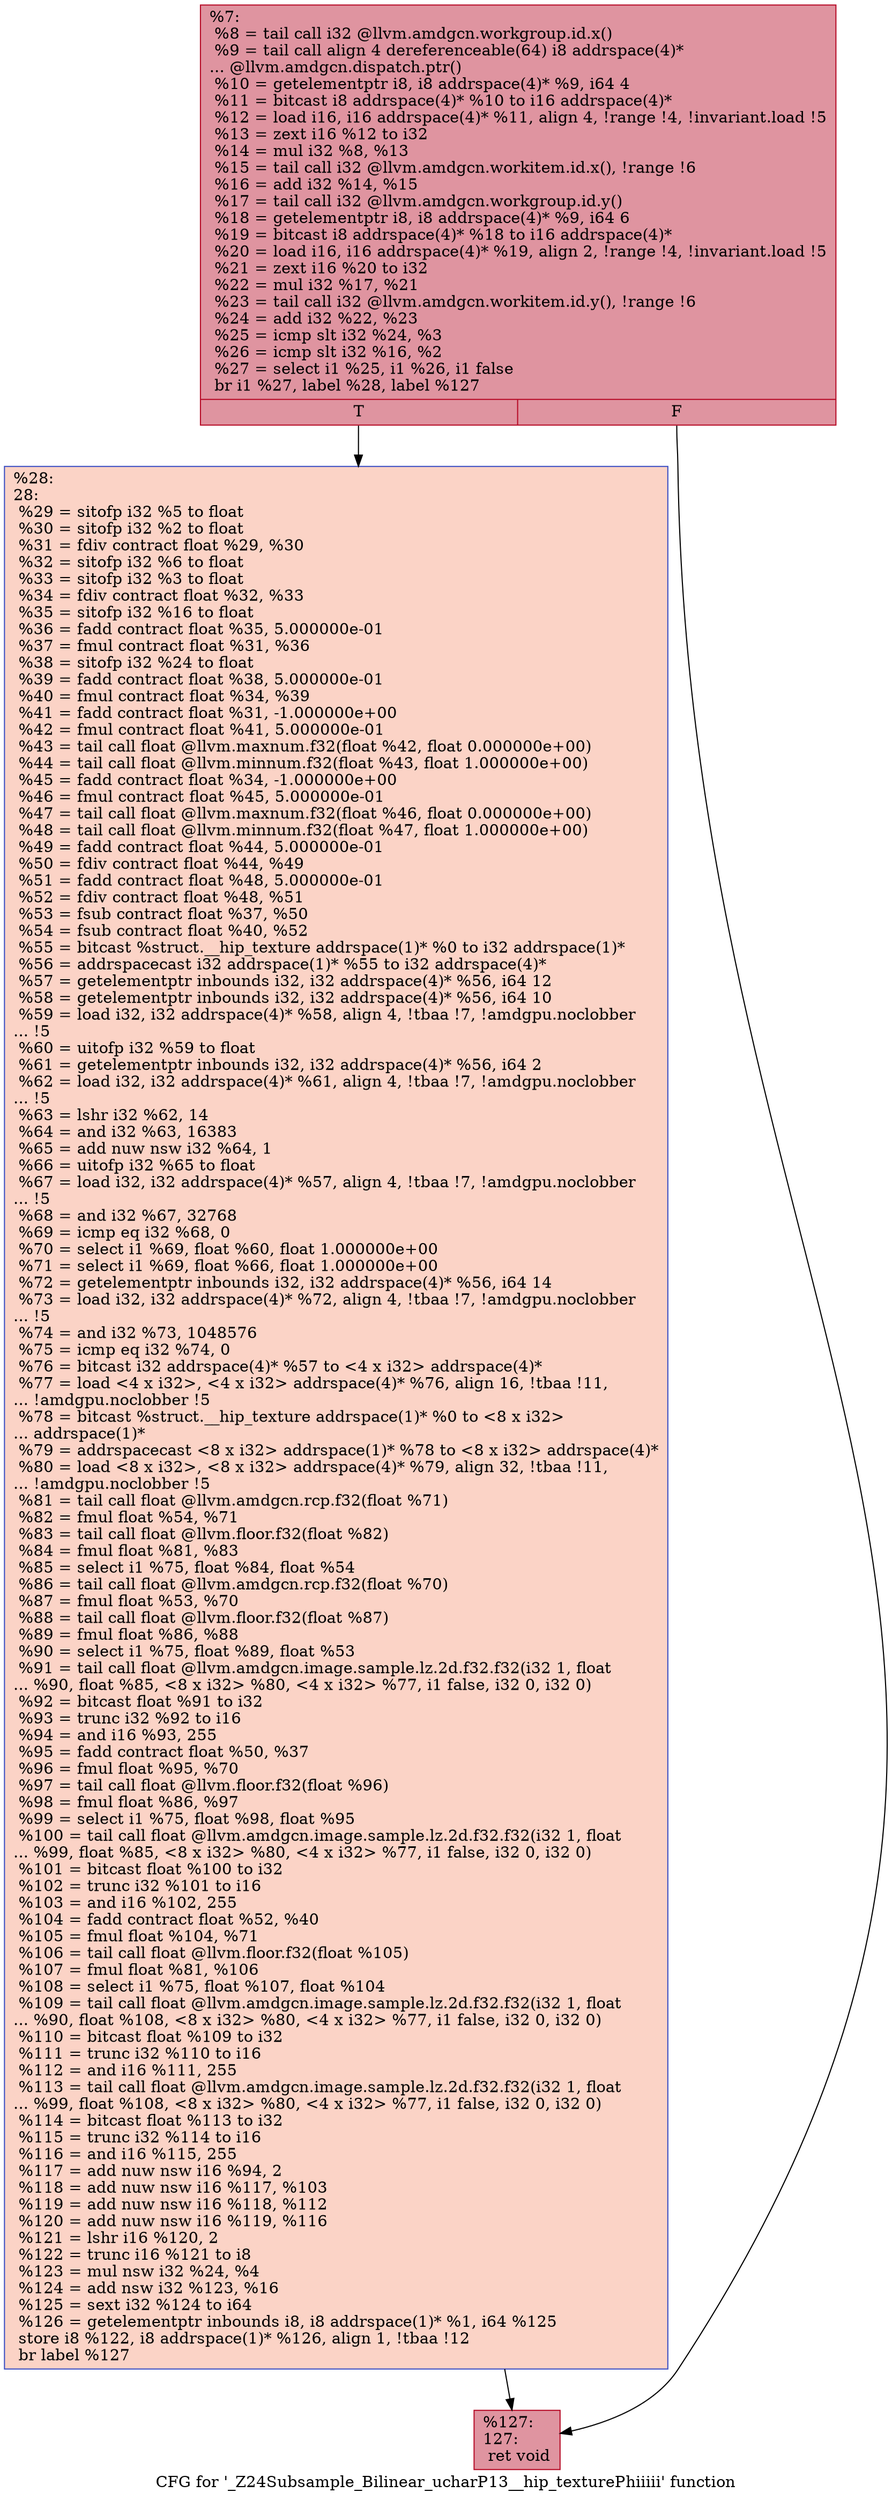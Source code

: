 digraph "CFG for '_Z24Subsample_Bilinear_ucharP13__hip_texturePhiiiii' function" {
	label="CFG for '_Z24Subsample_Bilinear_ucharP13__hip_texturePhiiiii' function";

	Node0x4817c10 [shape=record,color="#b70d28ff", style=filled, fillcolor="#b70d2870",label="{%7:\l  %8 = tail call i32 @llvm.amdgcn.workgroup.id.x()\l  %9 = tail call align 4 dereferenceable(64) i8 addrspace(4)*\l... @llvm.amdgcn.dispatch.ptr()\l  %10 = getelementptr i8, i8 addrspace(4)* %9, i64 4\l  %11 = bitcast i8 addrspace(4)* %10 to i16 addrspace(4)*\l  %12 = load i16, i16 addrspace(4)* %11, align 4, !range !4, !invariant.load !5\l  %13 = zext i16 %12 to i32\l  %14 = mul i32 %8, %13\l  %15 = tail call i32 @llvm.amdgcn.workitem.id.x(), !range !6\l  %16 = add i32 %14, %15\l  %17 = tail call i32 @llvm.amdgcn.workgroup.id.y()\l  %18 = getelementptr i8, i8 addrspace(4)* %9, i64 6\l  %19 = bitcast i8 addrspace(4)* %18 to i16 addrspace(4)*\l  %20 = load i16, i16 addrspace(4)* %19, align 2, !range !4, !invariant.load !5\l  %21 = zext i16 %20 to i32\l  %22 = mul i32 %17, %21\l  %23 = tail call i32 @llvm.amdgcn.workitem.id.y(), !range !6\l  %24 = add i32 %22, %23\l  %25 = icmp slt i32 %24, %3\l  %26 = icmp slt i32 %16, %2\l  %27 = select i1 %25, i1 %26, i1 false\l  br i1 %27, label %28, label %127\l|{<s0>T|<s1>F}}"];
	Node0x4817c10:s0 -> Node0x481b620;
	Node0x4817c10:s1 -> Node0x481b6b0;
	Node0x481b620 [shape=record,color="#3d50c3ff", style=filled, fillcolor="#f59c7d70",label="{%28:\l28:                                               \l  %29 = sitofp i32 %5 to float\l  %30 = sitofp i32 %2 to float\l  %31 = fdiv contract float %29, %30\l  %32 = sitofp i32 %6 to float\l  %33 = sitofp i32 %3 to float\l  %34 = fdiv contract float %32, %33\l  %35 = sitofp i32 %16 to float\l  %36 = fadd contract float %35, 5.000000e-01\l  %37 = fmul contract float %31, %36\l  %38 = sitofp i32 %24 to float\l  %39 = fadd contract float %38, 5.000000e-01\l  %40 = fmul contract float %34, %39\l  %41 = fadd contract float %31, -1.000000e+00\l  %42 = fmul contract float %41, 5.000000e-01\l  %43 = tail call float @llvm.maxnum.f32(float %42, float 0.000000e+00)\l  %44 = tail call float @llvm.minnum.f32(float %43, float 1.000000e+00)\l  %45 = fadd contract float %34, -1.000000e+00\l  %46 = fmul contract float %45, 5.000000e-01\l  %47 = tail call float @llvm.maxnum.f32(float %46, float 0.000000e+00)\l  %48 = tail call float @llvm.minnum.f32(float %47, float 1.000000e+00)\l  %49 = fadd contract float %44, 5.000000e-01\l  %50 = fdiv contract float %44, %49\l  %51 = fadd contract float %48, 5.000000e-01\l  %52 = fdiv contract float %48, %51\l  %53 = fsub contract float %37, %50\l  %54 = fsub contract float %40, %52\l  %55 = bitcast %struct.__hip_texture addrspace(1)* %0 to i32 addrspace(1)*\l  %56 = addrspacecast i32 addrspace(1)* %55 to i32 addrspace(4)*\l  %57 = getelementptr inbounds i32, i32 addrspace(4)* %56, i64 12\l  %58 = getelementptr inbounds i32, i32 addrspace(4)* %56, i64 10\l  %59 = load i32, i32 addrspace(4)* %58, align 4, !tbaa !7, !amdgpu.noclobber\l... !5\l  %60 = uitofp i32 %59 to float\l  %61 = getelementptr inbounds i32, i32 addrspace(4)* %56, i64 2\l  %62 = load i32, i32 addrspace(4)* %61, align 4, !tbaa !7, !amdgpu.noclobber\l... !5\l  %63 = lshr i32 %62, 14\l  %64 = and i32 %63, 16383\l  %65 = add nuw nsw i32 %64, 1\l  %66 = uitofp i32 %65 to float\l  %67 = load i32, i32 addrspace(4)* %57, align 4, !tbaa !7, !amdgpu.noclobber\l... !5\l  %68 = and i32 %67, 32768\l  %69 = icmp eq i32 %68, 0\l  %70 = select i1 %69, float %60, float 1.000000e+00\l  %71 = select i1 %69, float %66, float 1.000000e+00\l  %72 = getelementptr inbounds i32, i32 addrspace(4)* %56, i64 14\l  %73 = load i32, i32 addrspace(4)* %72, align 4, !tbaa !7, !amdgpu.noclobber\l... !5\l  %74 = and i32 %73, 1048576\l  %75 = icmp eq i32 %74, 0\l  %76 = bitcast i32 addrspace(4)* %57 to \<4 x i32\> addrspace(4)*\l  %77 = load \<4 x i32\>, \<4 x i32\> addrspace(4)* %76, align 16, !tbaa !11,\l... !amdgpu.noclobber !5\l  %78 = bitcast %struct.__hip_texture addrspace(1)* %0 to \<8 x i32\>\l... addrspace(1)*\l  %79 = addrspacecast \<8 x i32\> addrspace(1)* %78 to \<8 x i32\> addrspace(4)*\l  %80 = load \<8 x i32\>, \<8 x i32\> addrspace(4)* %79, align 32, !tbaa !11,\l... !amdgpu.noclobber !5\l  %81 = tail call float @llvm.amdgcn.rcp.f32(float %71)\l  %82 = fmul float %54, %71\l  %83 = tail call float @llvm.floor.f32(float %82)\l  %84 = fmul float %81, %83\l  %85 = select i1 %75, float %84, float %54\l  %86 = tail call float @llvm.amdgcn.rcp.f32(float %70)\l  %87 = fmul float %53, %70\l  %88 = tail call float @llvm.floor.f32(float %87)\l  %89 = fmul float %86, %88\l  %90 = select i1 %75, float %89, float %53\l  %91 = tail call float @llvm.amdgcn.image.sample.lz.2d.f32.f32(i32 1, float\l... %90, float %85, \<8 x i32\> %80, \<4 x i32\> %77, i1 false, i32 0, i32 0)\l  %92 = bitcast float %91 to i32\l  %93 = trunc i32 %92 to i16\l  %94 = and i16 %93, 255\l  %95 = fadd contract float %50, %37\l  %96 = fmul float %95, %70\l  %97 = tail call float @llvm.floor.f32(float %96)\l  %98 = fmul float %86, %97\l  %99 = select i1 %75, float %98, float %95\l  %100 = tail call float @llvm.amdgcn.image.sample.lz.2d.f32.f32(i32 1, float\l... %99, float %85, \<8 x i32\> %80, \<4 x i32\> %77, i1 false, i32 0, i32 0)\l  %101 = bitcast float %100 to i32\l  %102 = trunc i32 %101 to i16\l  %103 = and i16 %102, 255\l  %104 = fadd contract float %52, %40\l  %105 = fmul float %104, %71\l  %106 = tail call float @llvm.floor.f32(float %105)\l  %107 = fmul float %81, %106\l  %108 = select i1 %75, float %107, float %104\l  %109 = tail call float @llvm.amdgcn.image.sample.lz.2d.f32.f32(i32 1, float\l... %90, float %108, \<8 x i32\> %80, \<4 x i32\> %77, i1 false, i32 0, i32 0)\l  %110 = bitcast float %109 to i32\l  %111 = trunc i32 %110 to i16\l  %112 = and i16 %111, 255\l  %113 = tail call float @llvm.amdgcn.image.sample.lz.2d.f32.f32(i32 1, float\l... %99, float %108, \<8 x i32\> %80, \<4 x i32\> %77, i1 false, i32 0, i32 0)\l  %114 = bitcast float %113 to i32\l  %115 = trunc i32 %114 to i16\l  %116 = and i16 %115, 255\l  %117 = add nuw nsw i16 %94, 2\l  %118 = add nuw nsw i16 %117, %103\l  %119 = add nuw nsw i16 %118, %112\l  %120 = add nuw nsw i16 %119, %116\l  %121 = lshr i16 %120, 2\l  %122 = trunc i16 %121 to i8\l  %123 = mul nsw i32 %24, %4\l  %124 = add nsw i32 %123, %16\l  %125 = sext i32 %124 to i64\l  %126 = getelementptr inbounds i8, i8 addrspace(1)* %1, i64 %125\l  store i8 %122, i8 addrspace(1)* %126, align 1, !tbaa !12\l  br label %127\l}"];
	Node0x481b620 -> Node0x481b6b0;
	Node0x481b6b0 [shape=record,color="#b70d28ff", style=filled, fillcolor="#b70d2870",label="{%127:\l127:                                              \l  ret void\l}"];
}
